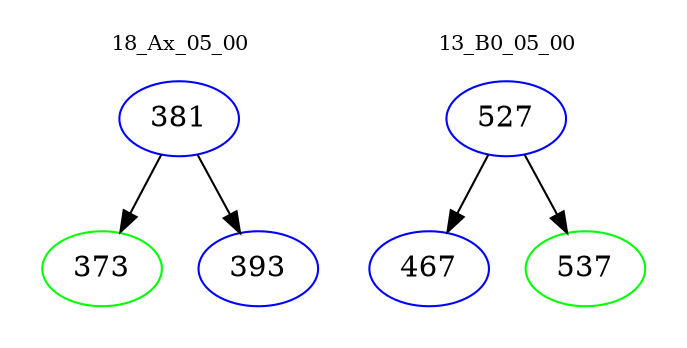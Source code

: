 digraph{
subgraph cluster_0 {
color = white
label = "18_Ax_05_00";
fontsize=10;
T0_381 [label="381", color="blue"]
T0_381 -> T0_373 [color="black"]
T0_373 [label="373", color="green"]
T0_381 -> T0_393 [color="black"]
T0_393 [label="393", color="blue"]
}
subgraph cluster_1 {
color = white
label = "13_B0_05_00";
fontsize=10;
T1_527 [label="527", color="blue"]
T1_527 -> T1_467 [color="black"]
T1_467 [label="467", color="blue"]
T1_527 -> T1_537 [color="black"]
T1_537 [label="537", color="green"]
}
}
